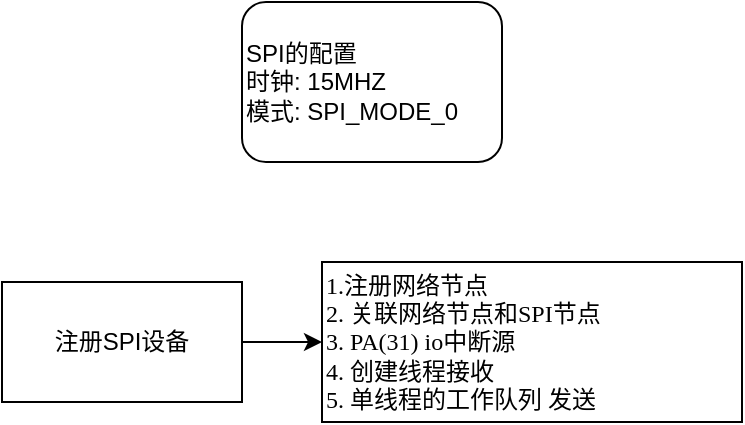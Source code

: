 <mxfile version="21.1.2" type="github">
  <diagram name="第 1 页" id="v4MzIW0OC9OzDbAx6UIw">
    <mxGraphModel dx="1050" dy="1794" grid="1" gridSize="10" guides="1" tooltips="1" connect="1" arrows="1" fold="1" page="1" pageScale="1" pageWidth="827" pageHeight="1169" math="0" shadow="0">
      <root>
        <mxCell id="0" />
        <mxCell id="1" parent="0" />
        <mxCell id="lxQ64VjgU-RyWVavI4Wj-2" style="edgeStyle=orthogonalEdgeStyle;rounded=0;orthogonalLoop=1;jettySize=auto;html=1;exitX=1;exitY=0.5;exitDx=0;exitDy=0;entryX=0;entryY=0.5;entryDx=0;entryDy=0;" edge="1" parent="1" source="Z7ZPwanggYLaX_cD4WW2-1" target="lxQ64VjgU-RyWVavI4Wj-1">
          <mxGeometry relative="1" as="geometry" />
        </mxCell>
        <mxCell id="Z7ZPwanggYLaX_cD4WW2-1" value="注册SPI设备" style="rounded=0;whiteSpace=wrap;html=1;" parent="1" vertex="1">
          <mxGeometry x="90" y="110" width="120" height="60" as="geometry" />
        </mxCell>
        <mxCell id="lxQ64VjgU-RyWVavI4Wj-1" value="1.注册网络节点&lt;br&gt;2. 关联网络节点和SPI节点&lt;br&gt;3. PA(31) io中断源&lt;br&gt;4. 创建线程接收&lt;br&gt;5. 单线程的工作队列 发送" style="rounded=0;whiteSpace=wrap;html=1;align=left;fontFamily=Tahoma;" vertex="1" parent="1">
          <mxGeometry x="250" y="100" width="210" height="80" as="geometry" />
        </mxCell>
        <mxCell id="lxQ64VjgU-RyWVavI4Wj-3" value="SPI的配置&lt;br&gt;时钟: 15MHZ&lt;br&gt;模式: SPI_MODE_0" style="rounded=1;whiteSpace=wrap;html=1;align=left;" vertex="1" parent="1">
          <mxGeometry x="210" y="-30" width="130" height="80" as="geometry" />
        </mxCell>
      </root>
    </mxGraphModel>
  </diagram>
</mxfile>
